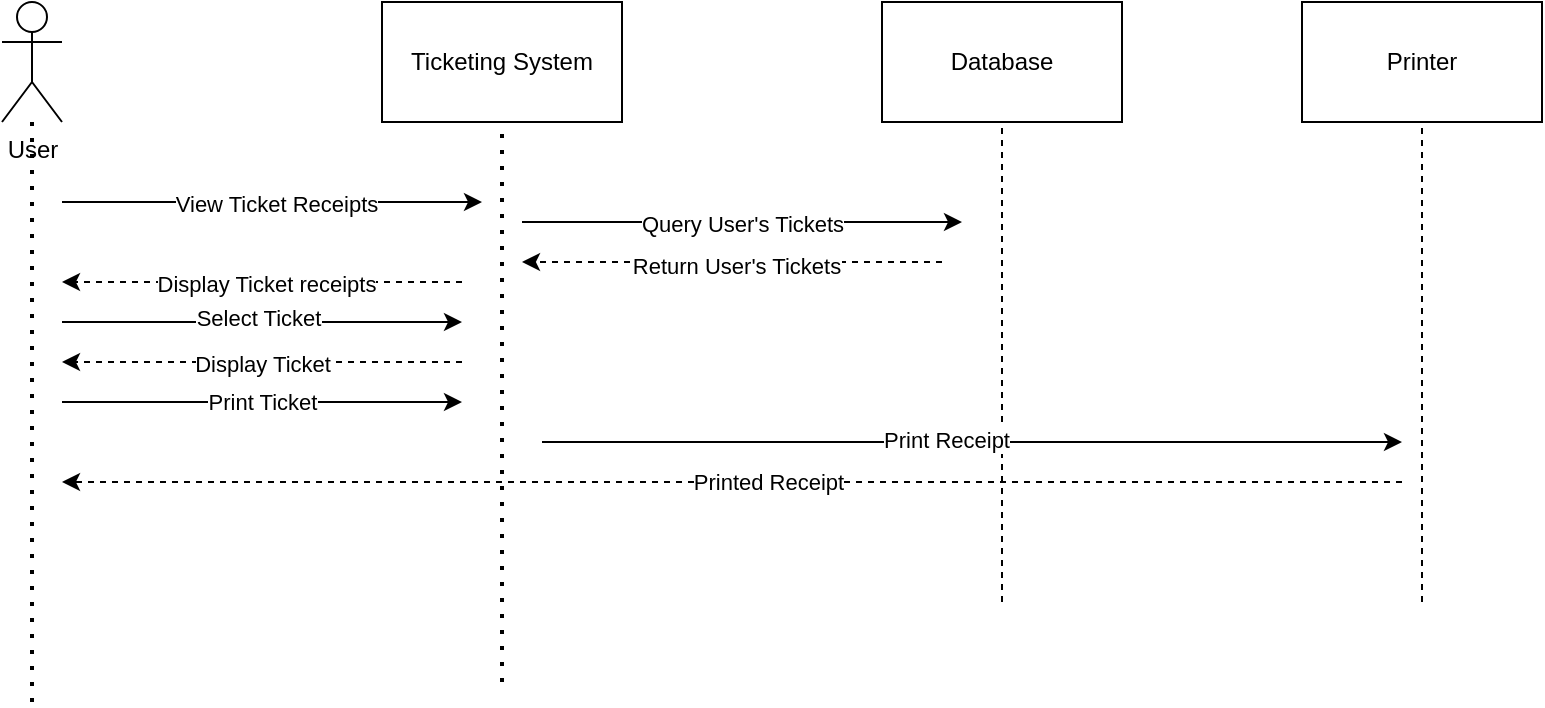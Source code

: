 <mxfile version="26.2.14">
  <diagram name="Page-1" id="ghwowD0tYjmuhxUn5cVC">
    <mxGraphModel dx="826" dy="462" grid="1" gridSize="10" guides="1" tooltips="1" connect="1" arrows="1" fold="1" page="1" pageScale="1" pageWidth="827" pageHeight="1169" math="0" shadow="0">
      <root>
        <mxCell id="0" />
        <mxCell id="1" parent="0" />
        <mxCell id="QqyuqOfGL52_Hwre82Cw-1" value="User" style="shape=umlActor;verticalLabelPosition=bottom;verticalAlign=top;html=1;outlineConnect=0;" vertex="1" parent="1">
          <mxGeometry x="90" y="100" width="30" height="60" as="geometry" />
        </mxCell>
        <mxCell id="QqyuqOfGL52_Hwre82Cw-2" value="Ticketing System" style="rounded=0;whiteSpace=wrap;html=1;" vertex="1" parent="1">
          <mxGeometry x="280" y="100" width="120" height="60" as="geometry" />
        </mxCell>
        <mxCell id="QqyuqOfGL52_Hwre82Cw-3" value="" style="endArrow=none;dashed=1;html=1;dashPattern=1 3;strokeWidth=2;rounded=0;" edge="1" parent="1" target="QqyuqOfGL52_Hwre82Cw-2">
          <mxGeometry width="50" height="50" relative="1" as="geometry">
            <mxPoint x="340" y="440" as="sourcePoint" />
            <mxPoint x="410" y="260" as="targetPoint" />
          </mxGeometry>
        </mxCell>
        <mxCell id="QqyuqOfGL52_Hwre82Cw-4" value="" style="endArrow=none;dashed=1;html=1;dashPattern=1 3;strokeWidth=2;rounded=0;" edge="1" parent="1" target="QqyuqOfGL52_Hwre82Cw-1">
          <mxGeometry width="50" height="50" relative="1" as="geometry">
            <mxPoint x="105" y="450" as="sourcePoint" />
            <mxPoint x="410" y="260" as="targetPoint" />
          </mxGeometry>
        </mxCell>
        <mxCell id="QqyuqOfGL52_Hwre82Cw-12" value="Database" style="rounded=0;whiteSpace=wrap;html=1;" vertex="1" parent="1">
          <mxGeometry x="530" y="100" width="120" height="60" as="geometry" />
        </mxCell>
        <mxCell id="QqyuqOfGL52_Hwre82Cw-13" value="" style="endArrow=classic;html=1;rounded=0;" edge="1" parent="1">
          <mxGeometry width="50" height="50" relative="1" as="geometry">
            <mxPoint x="120" y="200" as="sourcePoint" />
            <mxPoint x="330" y="200" as="targetPoint" />
          </mxGeometry>
        </mxCell>
        <mxCell id="QqyuqOfGL52_Hwre82Cw-14" value="View Ticket Receipts" style="edgeLabel;html=1;align=center;verticalAlign=middle;resizable=0;points=[];" vertex="1" connectable="0" parent="QqyuqOfGL52_Hwre82Cw-13">
          <mxGeometry x="0.013" y="-1" relative="1" as="geometry">
            <mxPoint as="offset" />
          </mxGeometry>
        </mxCell>
        <mxCell id="QqyuqOfGL52_Hwre82Cw-17" value="" style="endArrow=classic;html=1;rounded=0;dashed=1;" edge="1" parent="1">
          <mxGeometry width="50" height="50" relative="1" as="geometry">
            <mxPoint x="320" y="240" as="sourcePoint" />
            <mxPoint x="120" y="240" as="targetPoint" />
          </mxGeometry>
        </mxCell>
        <mxCell id="QqyuqOfGL52_Hwre82Cw-18" value="Text" style="edgeLabel;html=1;align=center;verticalAlign=middle;resizable=0;points=[];" vertex="1" connectable="0" parent="QqyuqOfGL52_Hwre82Cw-17">
          <mxGeometry x="-0.024" y="1" relative="1" as="geometry">
            <mxPoint as="offset" />
          </mxGeometry>
        </mxCell>
        <mxCell id="QqyuqOfGL52_Hwre82Cw-19" value="Display Ticket receipts" style="edgeLabel;html=1;align=center;verticalAlign=middle;resizable=0;points=[];" vertex="1" connectable="0" parent="QqyuqOfGL52_Hwre82Cw-17">
          <mxGeometry x="-0.016" y="1" relative="1" as="geometry">
            <mxPoint as="offset" />
          </mxGeometry>
        </mxCell>
        <mxCell id="QqyuqOfGL52_Hwre82Cw-20" value="" style="endArrow=classic;html=1;rounded=0;" edge="1" parent="1">
          <mxGeometry width="50" height="50" relative="1" as="geometry">
            <mxPoint x="120" y="260" as="sourcePoint" />
            <mxPoint x="320" y="260" as="targetPoint" />
          </mxGeometry>
        </mxCell>
        <mxCell id="QqyuqOfGL52_Hwre82Cw-21" value="Select Ticket" style="edgeLabel;html=1;align=center;verticalAlign=middle;resizable=0;points=[];" vertex="1" connectable="0" parent="QqyuqOfGL52_Hwre82Cw-20">
          <mxGeometry x="-0.02" y="2" relative="1" as="geometry">
            <mxPoint as="offset" />
          </mxGeometry>
        </mxCell>
        <mxCell id="QqyuqOfGL52_Hwre82Cw-22" value="" style="endArrow=classic;html=1;rounded=0;" edge="1" parent="1">
          <mxGeometry width="50" height="50" relative="1" as="geometry">
            <mxPoint x="350" y="210" as="sourcePoint" />
            <mxPoint x="570" y="210" as="targetPoint" />
          </mxGeometry>
        </mxCell>
        <mxCell id="QqyuqOfGL52_Hwre82Cw-24" value="Query User&#39;s Tickets" style="edgeLabel;html=1;align=center;verticalAlign=middle;resizable=0;points=[];" vertex="1" connectable="0" parent="QqyuqOfGL52_Hwre82Cw-22">
          <mxGeometry x="-0.006" y="-1" relative="1" as="geometry">
            <mxPoint as="offset" />
          </mxGeometry>
        </mxCell>
        <mxCell id="QqyuqOfGL52_Hwre82Cw-23" value="" style="endArrow=none;dashed=1;html=1;rounded=0;" edge="1" parent="1" target="QqyuqOfGL52_Hwre82Cw-12">
          <mxGeometry width="50" height="50" relative="1" as="geometry">
            <mxPoint x="590" y="400" as="sourcePoint" />
            <mxPoint x="360" y="210" as="targetPoint" />
          </mxGeometry>
        </mxCell>
        <mxCell id="QqyuqOfGL52_Hwre82Cw-25" value="" style="endArrow=classic;html=1;rounded=0;dashed=1;" edge="1" parent="1">
          <mxGeometry width="50" height="50" relative="1" as="geometry">
            <mxPoint x="560" y="230" as="sourcePoint" />
            <mxPoint x="350" y="230" as="targetPoint" />
          </mxGeometry>
        </mxCell>
        <mxCell id="QqyuqOfGL52_Hwre82Cw-26" value="Return User&#39;s Tickets" style="edgeLabel;html=1;align=center;verticalAlign=middle;resizable=0;points=[];" vertex="1" connectable="0" parent="QqyuqOfGL52_Hwre82Cw-25">
          <mxGeometry x="-0.021" y="2" relative="1" as="geometry">
            <mxPoint as="offset" />
          </mxGeometry>
        </mxCell>
        <mxCell id="QqyuqOfGL52_Hwre82Cw-27" value="" style="endArrow=classic;html=1;rounded=0;dashed=1;" edge="1" parent="1">
          <mxGeometry width="50" height="50" relative="1" as="geometry">
            <mxPoint x="320" y="280" as="sourcePoint" />
            <mxPoint x="120" y="280" as="targetPoint" />
          </mxGeometry>
        </mxCell>
        <mxCell id="QqyuqOfGL52_Hwre82Cw-28" value="Display Ticket" style="edgeLabel;html=1;align=center;verticalAlign=middle;resizable=0;points=[];" vertex="1" connectable="0" parent="QqyuqOfGL52_Hwre82Cw-27">
          <mxGeometry y="1" relative="1" as="geometry">
            <mxPoint as="offset" />
          </mxGeometry>
        </mxCell>
        <mxCell id="QqyuqOfGL52_Hwre82Cw-29" value="" style="endArrow=classic;html=1;rounded=0;" edge="1" parent="1">
          <mxGeometry width="50" height="50" relative="1" as="geometry">
            <mxPoint x="120" y="300" as="sourcePoint" />
            <mxPoint x="320" y="300" as="targetPoint" />
          </mxGeometry>
        </mxCell>
        <mxCell id="QqyuqOfGL52_Hwre82Cw-30" value="Print Ticket" style="edgeLabel;html=1;align=center;verticalAlign=middle;resizable=0;points=[];" vertex="1" connectable="0" parent="QqyuqOfGL52_Hwre82Cw-29">
          <mxGeometry x="-0.004" relative="1" as="geometry">
            <mxPoint as="offset" />
          </mxGeometry>
        </mxCell>
        <mxCell id="QqyuqOfGL52_Hwre82Cw-31" value="" style="endArrow=classic;html=1;rounded=0;" edge="1" parent="1">
          <mxGeometry width="50" height="50" relative="1" as="geometry">
            <mxPoint x="360" y="320" as="sourcePoint" />
            <mxPoint x="790" y="320" as="targetPoint" />
          </mxGeometry>
        </mxCell>
        <mxCell id="QqyuqOfGL52_Hwre82Cw-35" value="Print Receipt" style="edgeLabel;html=1;align=center;verticalAlign=middle;resizable=0;points=[];" vertex="1" connectable="0" parent="QqyuqOfGL52_Hwre82Cw-31">
          <mxGeometry x="-0.06" y="1" relative="1" as="geometry">
            <mxPoint as="offset" />
          </mxGeometry>
        </mxCell>
        <mxCell id="QqyuqOfGL52_Hwre82Cw-32" value="Printer" style="rounded=0;whiteSpace=wrap;html=1;" vertex="1" parent="1">
          <mxGeometry x="740" y="100" width="120" height="60" as="geometry" />
        </mxCell>
        <mxCell id="QqyuqOfGL52_Hwre82Cw-34" value="" style="endArrow=none;dashed=1;html=1;rounded=0;" edge="1" parent="1" target="QqyuqOfGL52_Hwre82Cw-32">
          <mxGeometry width="50" height="50" relative="1" as="geometry">
            <mxPoint x="800" y="400" as="sourcePoint" />
            <mxPoint x="470" y="270" as="targetPoint" />
          </mxGeometry>
        </mxCell>
        <mxCell id="QqyuqOfGL52_Hwre82Cw-36" value="" style="endArrow=classic;html=1;rounded=0;dashed=1;" edge="1" parent="1">
          <mxGeometry width="50" height="50" relative="1" as="geometry">
            <mxPoint x="790" y="340" as="sourcePoint" />
            <mxPoint x="120" y="340" as="targetPoint" />
          </mxGeometry>
        </mxCell>
        <mxCell id="QqyuqOfGL52_Hwre82Cw-37" value="Printed Receipt" style="edgeLabel;html=1;align=center;verticalAlign=middle;resizable=0;points=[];" vertex="1" connectable="0" parent="QqyuqOfGL52_Hwre82Cw-36">
          <mxGeometry x="-0.053" relative="1" as="geometry">
            <mxPoint as="offset" />
          </mxGeometry>
        </mxCell>
      </root>
    </mxGraphModel>
  </diagram>
</mxfile>

